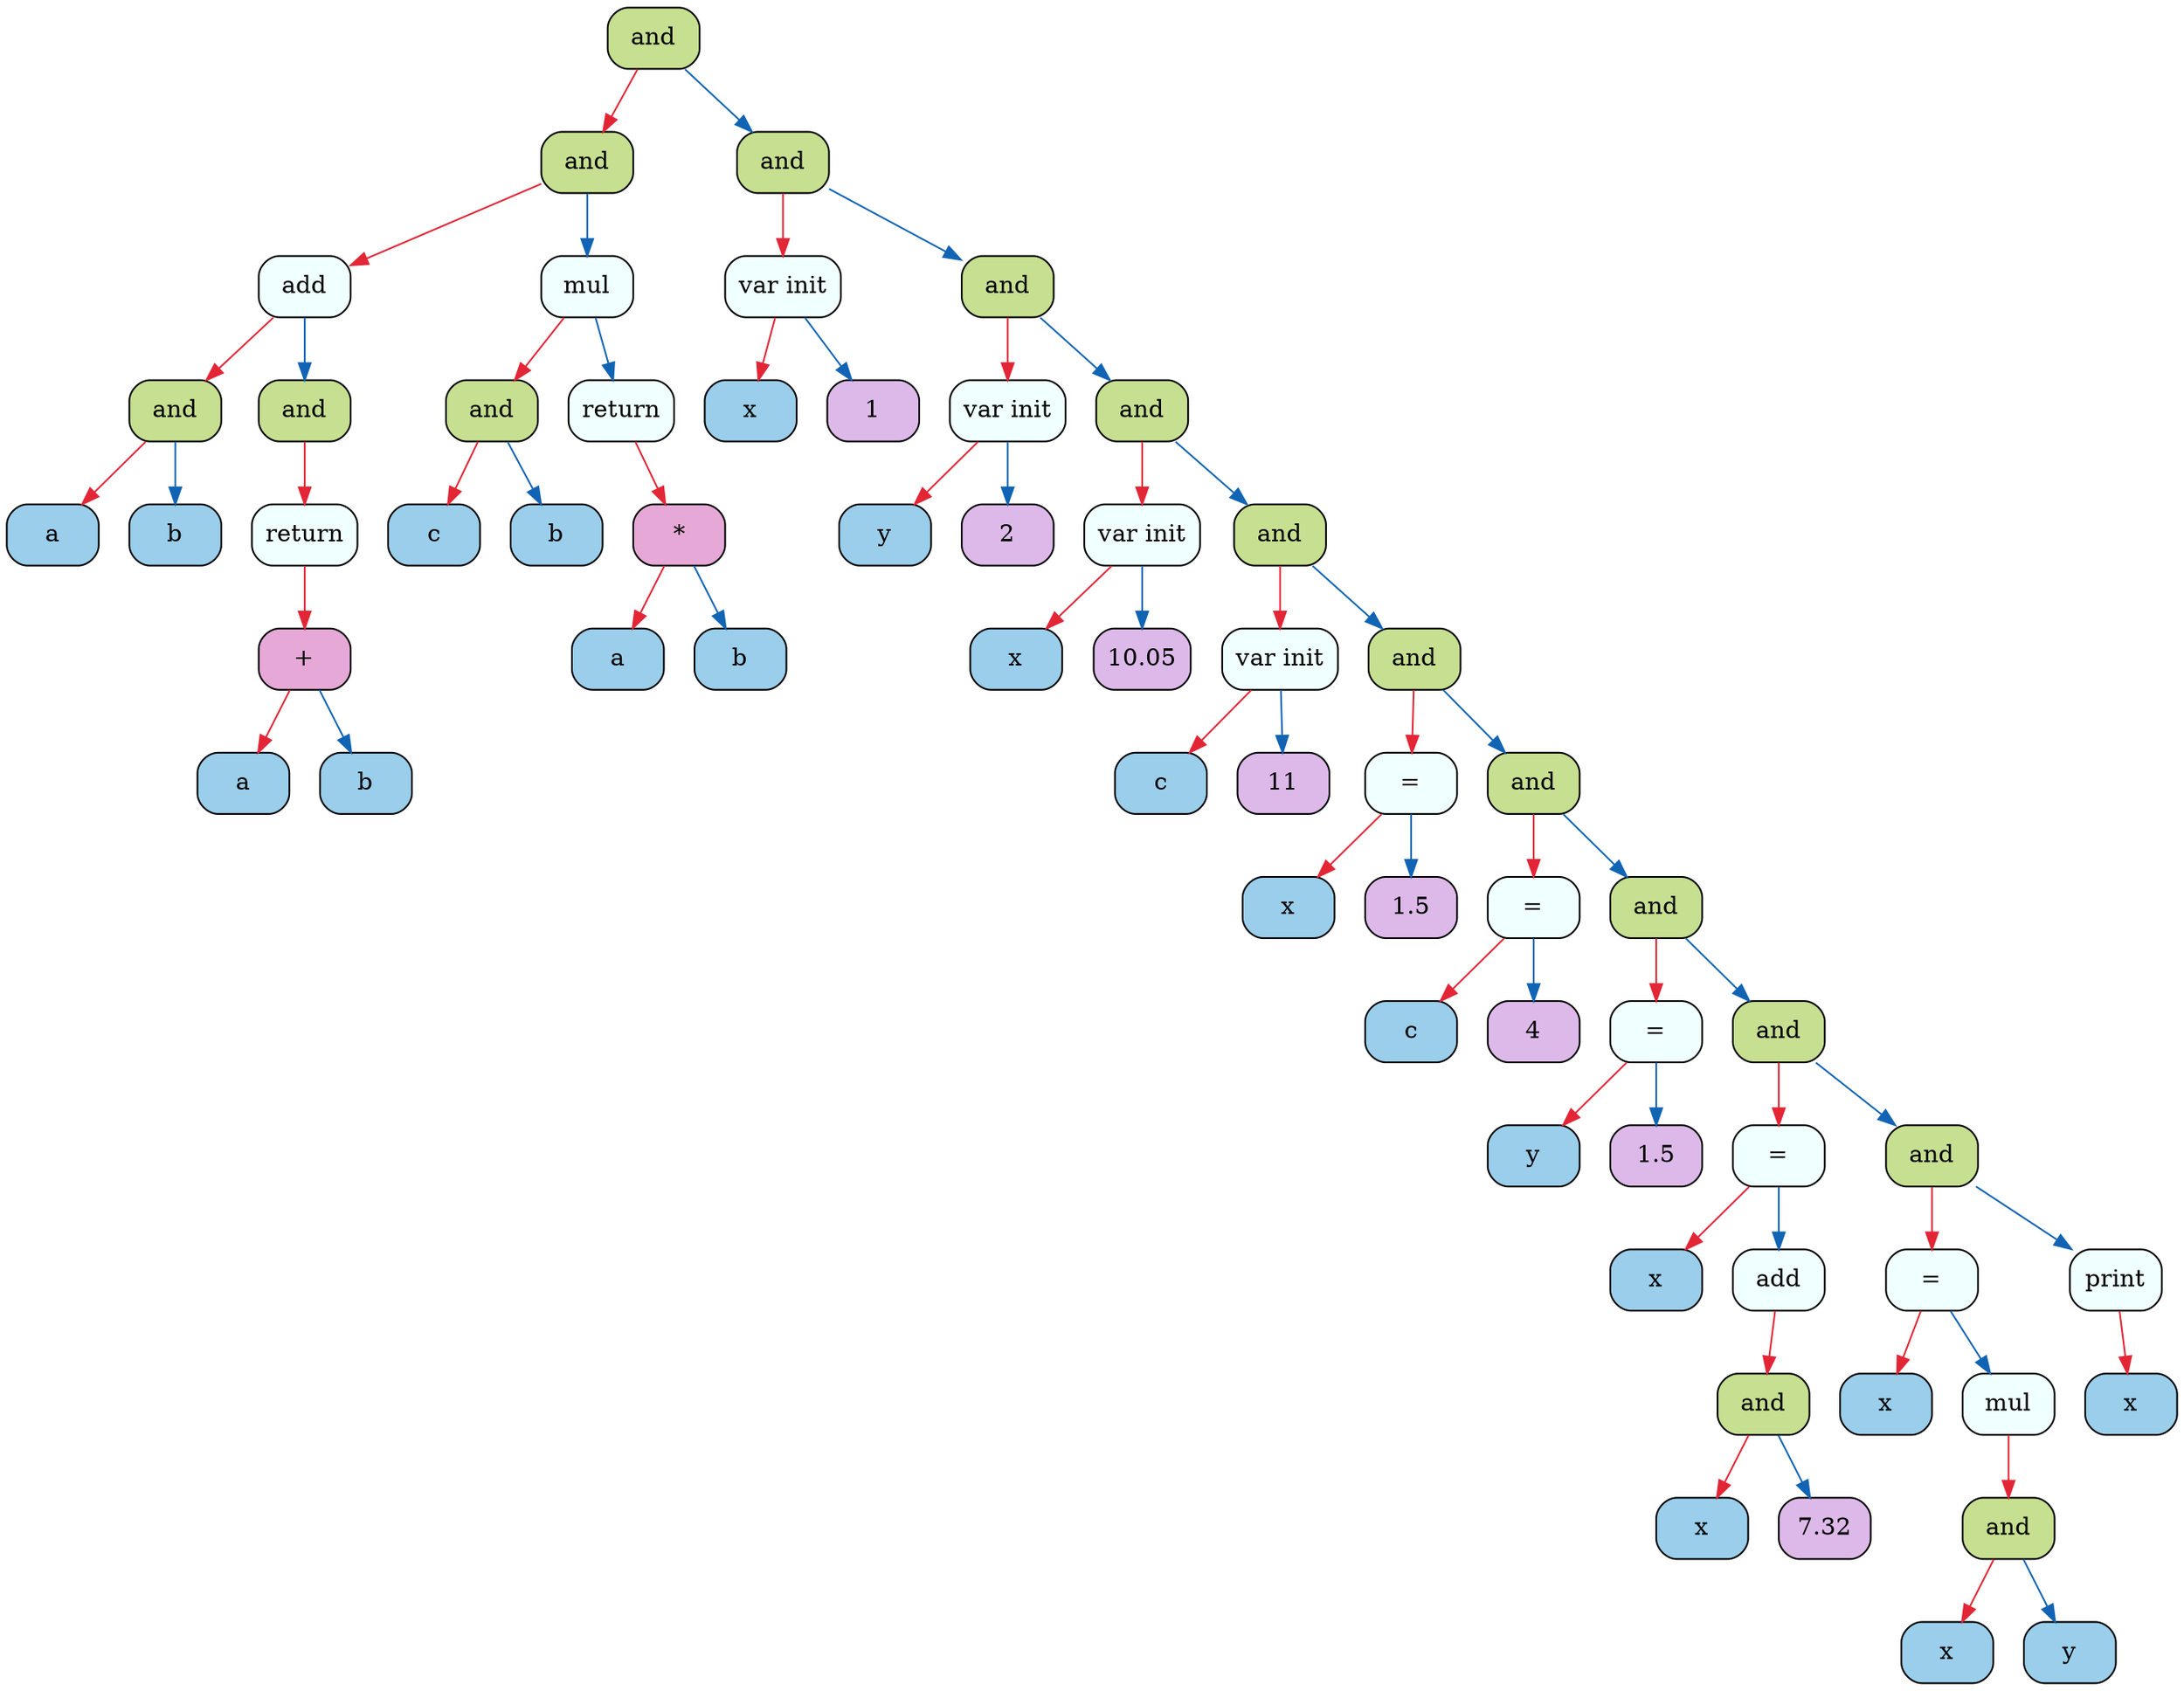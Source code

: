 digraph
{
    node_0x606000001f40[shape = Mrecord, label = "{{and}}", style = "filled", fillcolor = "#C6DF90"];
    node_0x606000000800[shape = Mrecord, label = "{{and}}", style = "filled", fillcolor = "#C6DF90"];
    node_0x606000000380[shape = Mrecord, label = "{{add}}", style = "filled", fillcolor = "#F0FFFF"];
    node_0x606000000140[shape = Mrecord, label = "{{and}}", style = "filled", fillcolor = "#C6DF90"];
    node_0x606000000020[shape = Mrecord, label = "{{a}}", style = "filled", fillcolor = "#9ACEEB"];
    node_0x606000001fa0[shape = Mrecord, label = "{{b}}", style = "filled", fillcolor = "#9ACEEB"];
    node_0x606000000320[shape = Mrecord, label = "{{and}}", style = "filled", fillcolor = "#C6DF90"];
    node_0x6060000002c0[shape = Mrecord, label = "{{return}}", style = "filled", fillcolor = "#F0FFFF"];
    node_0x606000000260[shape = Mrecord, label = "{{+}}", style = "filled", fillcolor = "#E6A8D7"];
    node_0x6060000001a0[shape = Mrecord, label = "{{a}}", style = "filled", fillcolor = "#9ACEEB"];
    node_0x606000000200[shape = Mrecord, label = "{{b}}", style = "filled", fillcolor = "#9ACEEB"];
    node_0x606000002060[shape = Mrecord, label = "{{mul}}", style = "filled", fillcolor = "#F0FFFF"];
    node_0x6060000020c0[shape = Mrecord, label = "{{and}}", style = "filled", fillcolor = "#C6DF90"];
    node_0x606000002120[shape = Mrecord, label = "{{c}}", style = "filled", fillcolor = "#9ACEEB"];
    node_0x606000002180[shape = Mrecord, label = "{{b}}", style = "filled", fillcolor = "#9ACEEB"];
    node_0x606000002a80[shape = Mrecord, label = "{{return}}", style = "filled", fillcolor = "#F0FFFF"];
    node_0x606000002ae0[shape = Mrecord, label = "{{*}}", style = "filled", fillcolor = "#E6A8D7"];
    node_0x606000002b40[shape = Mrecord, label = "{{a}}", style = "filled", fillcolor = "#9ACEEB"];
    node_0x606000002ba0[shape = Mrecord, label = "{{b}}", style = "filled", fillcolor = "#9ACEEB"];
    node_0x606000001ee0[shape = Mrecord, label = "{{and}}", style = "filled", fillcolor = "#C6DF90"];
    node_0x606000000920[shape = Mrecord, label = "{{var init}}", style = "filled", fillcolor = "#F0FFFF"];
    node_0x606000000860[shape = Mrecord, label = "{{x}}", style = "filled", fillcolor = "#9ACEEB"];
    node_0x6060000008c0[shape = Mrecord, label = "{{1}}", style = "filled", fillcolor = "#DDB9E9"];
    node_0x606000001e80[shape = Mrecord, label = "{{and}}", style = "filled", fillcolor = "#C6DF90"];
    node_0x606000000a40[shape = Mrecord, label = "{{var init}}", style = "filled", fillcolor = "#F0FFFF"];
    node_0x606000000980[shape = Mrecord, label = "{{y}}", style = "filled", fillcolor = "#9ACEEB"];
    node_0x6060000009e0[shape = Mrecord, label = "{{2}}", style = "filled", fillcolor = "#DDB9E9"];
    node_0x606000001e20[shape = Mrecord, label = "{{and}}", style = "filled", fillcolor = "#C6DF90"];
    node_0x606000000b60[shape = Mrecord, label = "{{var init}}", style = "filled", fillcolor = "#F0FFFF"];
    node_0x606000000aa0[shape = Mrecord, label = "{{x}}", style = "filled", fillcolor = "#9ACEEB"];
    node_0x606000000b00[shape = Mrecord, label = "{{10.05}}", style = "filled", fillcolor = "#DDB9E9"];
    node_0x606000001dc0[shape = Mrecord, label = "{{and}}", style = "filled", fillcolor = "#C6DF90"];
    node_0x606000000c80[shape = Mrecord, label = "{{var init}}", style = "filled", fillcolor = "#F0FFFF"];
    node_0x606000000bc0[shape = Mrecord, label = "{{c}}", style = "filled", fillcolor = "#9ACEEB"];
    node_0x606000000c20[shape = Mrecord, label = "{{11}}", style = "filled", fillcolor = "#DDB9E9"];
    node_0x606000001d60[shape = Mrecord, label = "{{and}}", style = "filled", fillcolor = "#C6DF90"];
    node_0x606000000e60[shape = Mrecord, label = "{{=}}", style = "filled", fillcolor = "#F0FFFF"];
    node_0x606000000ce0[shape = Mrecord, label = "{{x}}", style = "filled", fillcolor = "#9ACEEB"];
    node_0x6060000023c0[shape = Mrecord, label = "{{1.5}}", style = "filled", fillcolor = "#DDB9E9"];
    node_0x606000001d00[shape = Mrecord, label = "{{and}}", style = "filled", fillcolor = "#C6DF90"];
    node_0x606000001040[shape = Mrecord, label = "{{=}}", style = "filled", fillcolor = "#F0FFFF"];
    node_0x606000000ec0[shape = Mrecord, label = "{{c}}", style = "filled", fillcolor = "#9ACEEB"];
    node_0x606000002420[shape = Mrecord, label = "{{4}}", style = "filled", fillcolor = "#DDB9E9"];
    node_0x606000001ca0[shape = Mrecord, label = "{{and}}", style = "filled", fillcolor = "#C6DF90"];
    node_0x6060000013a0[shape = Mrecord, label = "{{=}}", style = "filled", fillcolor = "#F0FFFF"];
    node_0x6060000010a0[shape = Mrecord, label = "{{y}}", style = "filled", fillcolor = "#9ACEEB"];
    node_0x606000002540[shape = Mrecord, label = "{{1.5}}", style = "filled", fillcolor = "#DDB9E9"];
    node_0x606000001c40[shape = Mrecord, label = "{{and}}", style = "filled", fillcolor = "#C6DF90"];
    node_0x606000001760[shape = Mrecord, label = "{{=}}", style = "filled", fillcolor = "#F0FFFF"];
    node_0x606000001400[shape = Mrecord, label = "{{x}}", style = "filled", fillcolor = "#9ACEEB"];
    node_0x606000002660[shape = Mrecord, label = "{{add}}", style = "filled", fillcolor = "#F0FFFF"];
    node_0x6060000026c0[shape = Mrecord, label = "{{and}}", style = "filled", fillcolor = "#C6DF90"];
    node_0x606000002720[shape = Mrecord, label = "{{x}}", style = "filled", fillcolor = "#9ACEEB"];
    node_0x606000002780[shape = Mrecord, label = "{{7.32}}", style = "filled", fillcolor = "#DDB9E9"];
    node_0x606000001be0[shape = Mrecord, label = "{{and}}", style = "filled", fillcolor = "#C6DF90"];
    node_0x606000001a60[shape = Mrecord, label = "{{=}}", style = "filled", fillcolor = "#F0FFFF"];
    node_0x6060000017c0[shape = Mrecord, label = "{{x}}", style = "filled", fillcolor = "#9ACEEB"];
    node_0x606000002840[shape = Mrecord, label = "{{mul}}", style = "filled", fillcolor = "#F0FFFF"];
    node_0x6060000028a0[shape = Mrecord, label = "{{and}}", style = "filled", fillcolor = "#C6DF90"];
    node_0x606000002900[shape = Mrecord, label = "{{x}}", style = "filled", fillcolor = "#9ACEEB"];
    node_0x606000002960[shape = Mrecord, label = "{{y}}", style = "filled", fillcolor = "#9ACEEB"];
    node_0x6060000029c0[shape = Mrecord, label = "{{print}}", style = "filled", fillcolor = "#F0FFFF"];
    node_0x606000002a20[shape = Mrecord, label = "{{x}}", style = "filled", fillcolor = "#9ACEEB"];
    node_0x606000001f40->node_0x606000000800 [color = "#E32636"];
    node_0x606000000800->node_0x606000000380 [color = "#E32636"];
    node_0x606000000380->node_0x606000000140 [color = "#E32636"];
    node_0x606000000140->node_0x606000000020 [color = "#E32636"];
    node_0x606000000140->node_0x606000001fa0 [color = "#1164B4"];
    node_0x606000000380->node_0x606000000320 [color = "#1164B4"];
    node_0x606000000320->node_0x6060000002c0 [color = "#E32636"];
    node_0x6060000002c0->node_0x606000000260 [color = "#E32636"];
    node_0x606000000260->node_0x6060000001a0 [color = "#E32636"];
    node_0x606000000260->node_0x606000000200 [color = "#1164B4"];
    node_0x606000000800->node_0x606000002060 [color = "#1164B4"];
    node_0x606000002060->node_0x6060000020c0 [color = "#E32636"];
    node_0x6060000020c0->node_0x606000002120 [color = "#E32636"];
    node_0x6060000020c0->node_0x606000002180 [color = "#1164B4"];
    node_0x606000002060->node_0x606000002a80 [color = "#1164B4"];
    node_0x606000002a80->node_0x606000002ae0 [color = "#E32636"];
    node_0x606000002ae0->node_0x606000002b40 [color = "#E32636"];
    node_0x606000002ae0->node_0x606000002ba0 [color = "#1164B4"];
    node_0x606000001f40->node_0x606000001ee0 [color = "#1164B4"];
    node_0x606000001ee0->node_0x606000000920 [color = "#E32636"];
    node_0x606000000920->node_0x606000000860 [color = "#E32636"];
    node_0x606000000920->node_0x6060000008c0 [color = "#1164B4"];
    node_0x606000001ee0->node_0x606000001e80 [color = "#1164B4"];
    node_0x606000001e80->node_0x606000000a40 [color = "#E32636"];
    node_0x606000000a40->node_0x606000000980 [color = "#E32636"];
    node_0x606000000a40->node_0x6060000009e0 [color = "#1164B4"];
    node_0x606000001e80->node_0x606000001e20 [color = "#1164B4"];
    node_0x606000001e20->node_0x606000000b60 [color = "#E32636"];
    node_0x606000000b60->node_0x606000000aa0 [color = "#E32636"];
    node_0x606000000b60->node_0x606000000b00 [color = "#1164B4"];
    node_0x606000001e20->node_0x606000001dc0 [color = "#1164B4"];
    node_0x606000001dc0->node_0x606000000c80 [color = "#E32636"];
    node_0x606000000c80->node_0x606000000bc0 [color = "#E32636"];
    node_0x606000000c80->node_0x606000000c20 [color = "#1164B4"];
    node_0x606000001dc0->node_0x606000001d60 [color = "#1164B4"];
    node_0x606000001d60->node_0x606000000e60 [color = "#E32636"];
    node_0x606000000e60->node_0x606000000ce0 [color = "#E32636"];
    node_0x606000000e60->node_0x6060000023c0 [color = "#1164B4"];
    node_0x606000001d60->node_0x606000001d00 [color = "#1164B4"];
    node_0x606000001d00->node_0x606000001040 [color = "#E32636"];
    node_0x606000001040->node_0x606000000ec0 [color = "#E32636"];
    node_0x606000001040->node_0x606000002420 [color = "#1164B4"];
    node_0x606000001d00->node_0x606000001ca0 [color = "#1164B4"];
    node_0x606000001ca0->node_0x6060000013a0 [color = "#E32636"];
    node_0x6060000013a0->node_0x6060000010a0 [color = "#E32636"];
    node_0x6060000013a0->node_0x606000002540 [color = "#1164B4"];
    node_0x606000001ca0->node_0x606000001c40 [color = "#1164B4"];
    node_0x606000001c40->node_0x606000001760 [color = "#E32636"];
    node_0x606000001760->node_0x606000001400 [color = "#E32636"];
    node_0x606000001760->node_0x606000002660 [color = "#1164B4"];
    node_0x606000002660->node_0x6060000026c0 [color = "#E32636"];
    node_0x6060000026c0->node_0x606000002720 [color = "#E32636"];
    node_0x6060000026c0->node_0x606000002780 [color = "#1164B4"];
    node_0x606000001c40->node_0x606000001be0 [color = "#1164B4"];
    node_0x606000001be0->node_0x606000001a60 [color = "#E32636"];
    node_0x606000001a60->node_0x6060000017c0 [color = "#E32636"];
    node_0x606000001a60->node_0x606000002840 [color = "#1164B4"];
    node_0x606000002840->node_0x6060000028a0 [color = "#E32636"];
    node_0x6060000028a0->node_0x606000002900 [color = "#E32636"];
    node_0x6060000028a0->node_0x606000002960 [color = "#1164B4"];
    node_0x606000001be0->node_0x6060000029c0 [color = "#1164B4"];
    node_0x6060000029c0->node_0x606000002a20 [color = "#E32636"];
}